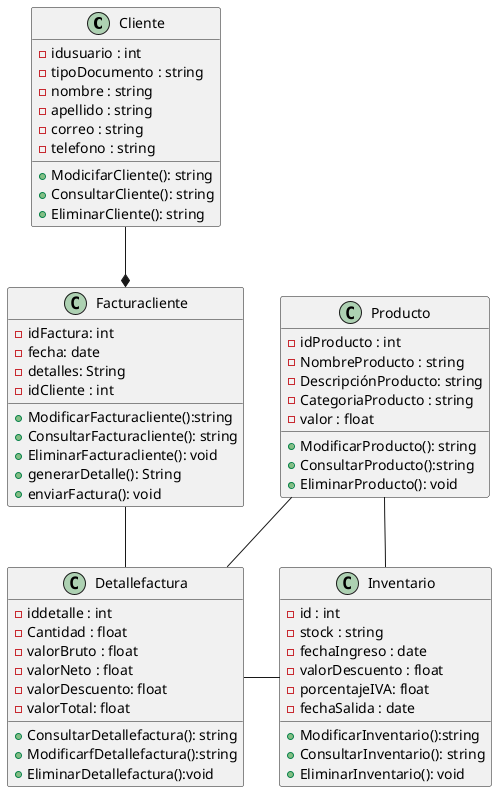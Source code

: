 @startuml Parcial 

class Cliente {
    - idusuario : int
    - tipoDocumento : string
    - nombre : string 
    - apellido : string
    - correo : string 
    - telefono : string
    + ModicifarCliente(): string
    + ConsultarCliente(): string
    + EliminarCliente(): string
}

class Facturacliente{
    - idFactura: int
    - fecha: date
    - detalles: String
    - idCliente : int
    + ModificarFacturacliente():string
    + ConsultarFacturacliente(): string
    + EliminarFacturacliente(): void
    + generarDetalle(): String
    + enviarFactura(): void
}

class Detallefactura{
    - iddetalle : int 
    - Cantidad : float 
    - valorBruto : float
    - valorNeto : float
    - valorDescuento: float
    - valorTotal: float
    + ConsultarDetallefactura(): string
    + ModificarfDetallefactura():string
    + EliminarDetallefactura():void
}

class Producto{
    -idProducto : int
    - NombreProducto : string
    - DescripciónProducto: string
    - CategoriaProducto : string
    - valor : float
    + ModificarProducto(): string
    + ConsultarProducto():string
    + EliminarProducto(): void
}

class Inventario{
    - id : int
    - stock : string
    - fechaIngreso : date
    - valorDescuento : float
    -porcentajeIVA: float
    - fechaSalida : date
    + ModificarInventario():string
    + ConsultarInventario(): string
    + EliminarInventario(): void
}
Cliente --* Facturacliente
Facturacliente -- Detallefactura
Detallefactura-Inventario
Producto -- Detallefactura
Producto -- Inventario


@enduml